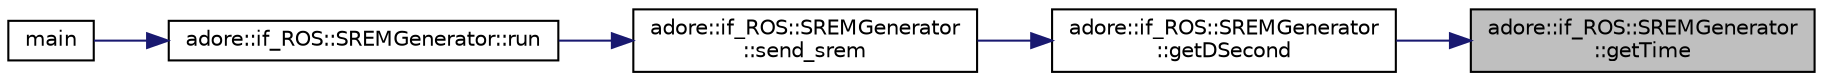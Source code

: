 digraph "adore::if_ROS::SREMGenerator::getTime"
{
 // LATEX_PDF_SIZE
  edge [fontname="Helvetica",fontsize="10",labelfontname="Helvetica",labelfontsize="10"];
  node [fontname="Helvetica",fontsize="10",shape=record];
  rankdir="RL";
  Node1 [label="adore::if_ROS::SREMGenerator\l::getTime",height=0.2,width=0.4,color="black", fillcolor="grey75", style="filled", fontcolor="black",tooltip=" "];
  Node1 -> Node2 [dir="back",color="midnightblue",fontsize="10",style="solid",fontname="Helvetica"];
  Node2 [label="adore::if_ROS::SREMGenerator\l::getDSecond",height=0.2,width=0.4,color="black", fillcolor="white", style="filled",URL="$classadore_1_1if__ROS_1_1SREMGenerator.html#a87c111f228e0345f7b6181b8a2567502",tooltip=" "];
  Node2 -> Node3 [dir="back",color="midnightblue",fontsize="10",style="solid",fontname="Helvetica"];
  Node3 [label="adore::if_ROS::SREMGenerator\l::send_srem",height=0.2,width=0.4,color="black", fillcolor="white", style="filled",URL="$classadore_1_1if__ROS_1_1SREMGenerator.html#a38287294649696bd5d96ff4d274ba2b9",tooltip=" "];
  Node3 -> Node4 [dir="back",color="midnightblue",fontsize="10",style="solid",fontname="Helvetica"];
  Node4 [label="adore::if_ROS::SREMGenerator::run",height=0.2,width=0.4,color="black", fillcolor="white", style="filled",URL="$classadore_1_1if__ROS_1_1SREMGenerator.html#a60aeeebba9731489f07c695d927b08c6",tooltip=" "];
  Node4 -> Node5 [dir="back",color="midnightblue",fontsize="10",style="solid",fontname="Helvetica"];
  Node5 [label="main",height=0.2,width=0.4,color="black", fillcolor="white", style="filled",URL="$srem__generator__node_8cpp.html#a3c04138a5bfe5d72780bb7e82a18e627",tooltip=" "];
}
